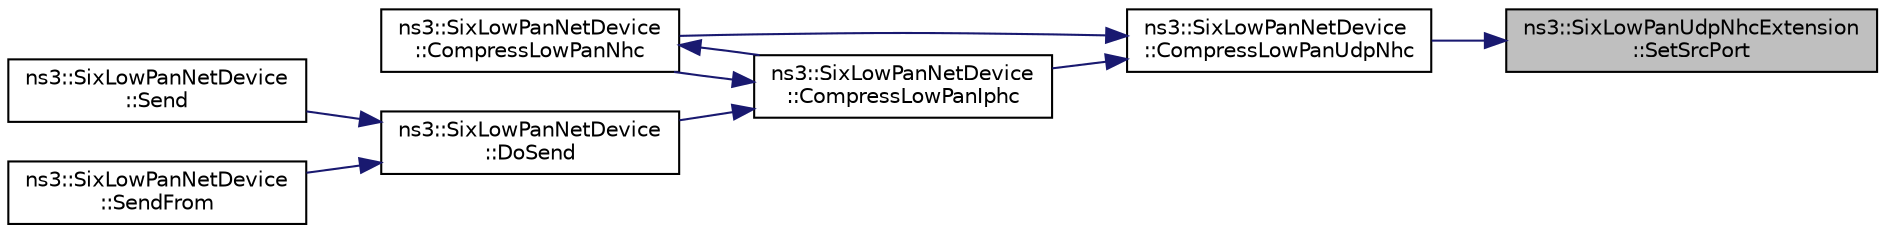 digraph "ns3::SixLowPanUdpNhcExtension::SetSrcPort"
{
 // LATEX_PDF_SIZE
  edge [fontname="Helvetica",fontsize="10",labelfontname="Helvetica",labelfontsize="10"];
  node [fontname="Helvetica",fontsize="10",shape=record];
  rankdir="RL";
  Node1 [label="ns3::SixLowPanUdpNhcExtension\l::SetSrcPort",height=0.2,width=0.4,color="black", fillcolor="grey75", style="filled", fontcolor="black",tooltip="Set the Source Port."];
  Node1 -> Node2 [dir="back",color="midnightblue",fontsize="10",style="solid",fontname="Helvetica"];
  Node2 [label="ns3::SixLowPanNetDevice\l::CompressLowPanUdpNhc",height=0.2,width=0.4,color="black", fillcolor="white", style="filled",URL="$classns3_1_1_six_low_pan_net_device.html#aa163cb1c6e2c82e208692f9bae9b5189",tooltip="Compress the headers according to NHC compression."];
  Node2 -> Node3 [dir="back",color="midnightblue",fontsize="10",style="solid",fontname="Helvetica"];
  Node3 [label="ns3::SixLowPanNetDevice\l::CompressLowPanIphc",height=0.2,width=0.4,color="black", fillcolor="white", style="filled",URL="$classns3_1_1_six_low_pan_net_device.html#a67bf1501ba018d90c5bdb442371a3722",tooltip="Compress the headers according to IPHC compression."];
  Node3 -> Node4 [dir="back",color="midnightblue",fontsize="10",style="solid",fontname="Helvetica"];
  Node4 [label="ns3::SixLowPanNetDevice\l::CompressLowPanNhc",height=0.2,width=0.4,color="black", fillcolor="white", style="filled",URL="$classns3_1_1_six_low_pan_net_device.html#a41d34fd1612e7e6911614fadfef6ab67",tooltip="Compress the headers according to NHC compression."];
  Node4 -> Node3 [dir="back",color="midnightblue",fontsize="10",style="solid",fontname="Helvetica"];
  Node3 -> Node5 [dir="back",color="midnightblue",fontsize="10",style="solid",fontname="Helvetica"];
  Node5 [label="ns3::SixLowPanNetDevice\l::DoSend",height=0.2,width=0.4,color="black", fillcolor="white", style="filled",URL="$classns3_1_1_six_low_pan_net_device.html#a0cd8b4fc52f256bd7743310434ac4680",tooltip=" "];
  Node5 -> Node6 [dir="back",color="midnightblue",fontsize="10",style="solid",fontname="Helvetica"];
  Node6 [label="ns3::SixLowPanNetDevice\l::Send",height=0.2,width=0.4,color="black", fillcolor="white", style="filled",URL="$classns3_1_1_six_low_pan_net_device.html#a6566ae05fbc295d8cd22166b6b2c28ea",tooltip=" "];
  Node5 -> Node7 [dir="back",color="midnightblue",fontsize="10",style="solid",fontname="Helvetica"];
  Node7 [label="ns3::SixLowPanNetDevice\l::SendFrom",height=0.2,width=0.4,color="black", fillcolor="white", style="filled",URL="$classns3_1_1_six_low_pan_net_device.html#aec79675091efa676370a4f9e6f4127e3",tooltip=" "];
  Node2 -> Node4 [dir="back",color="midnightblue",fontsize="10",style="solid",fontname="Helvetica"];
}
